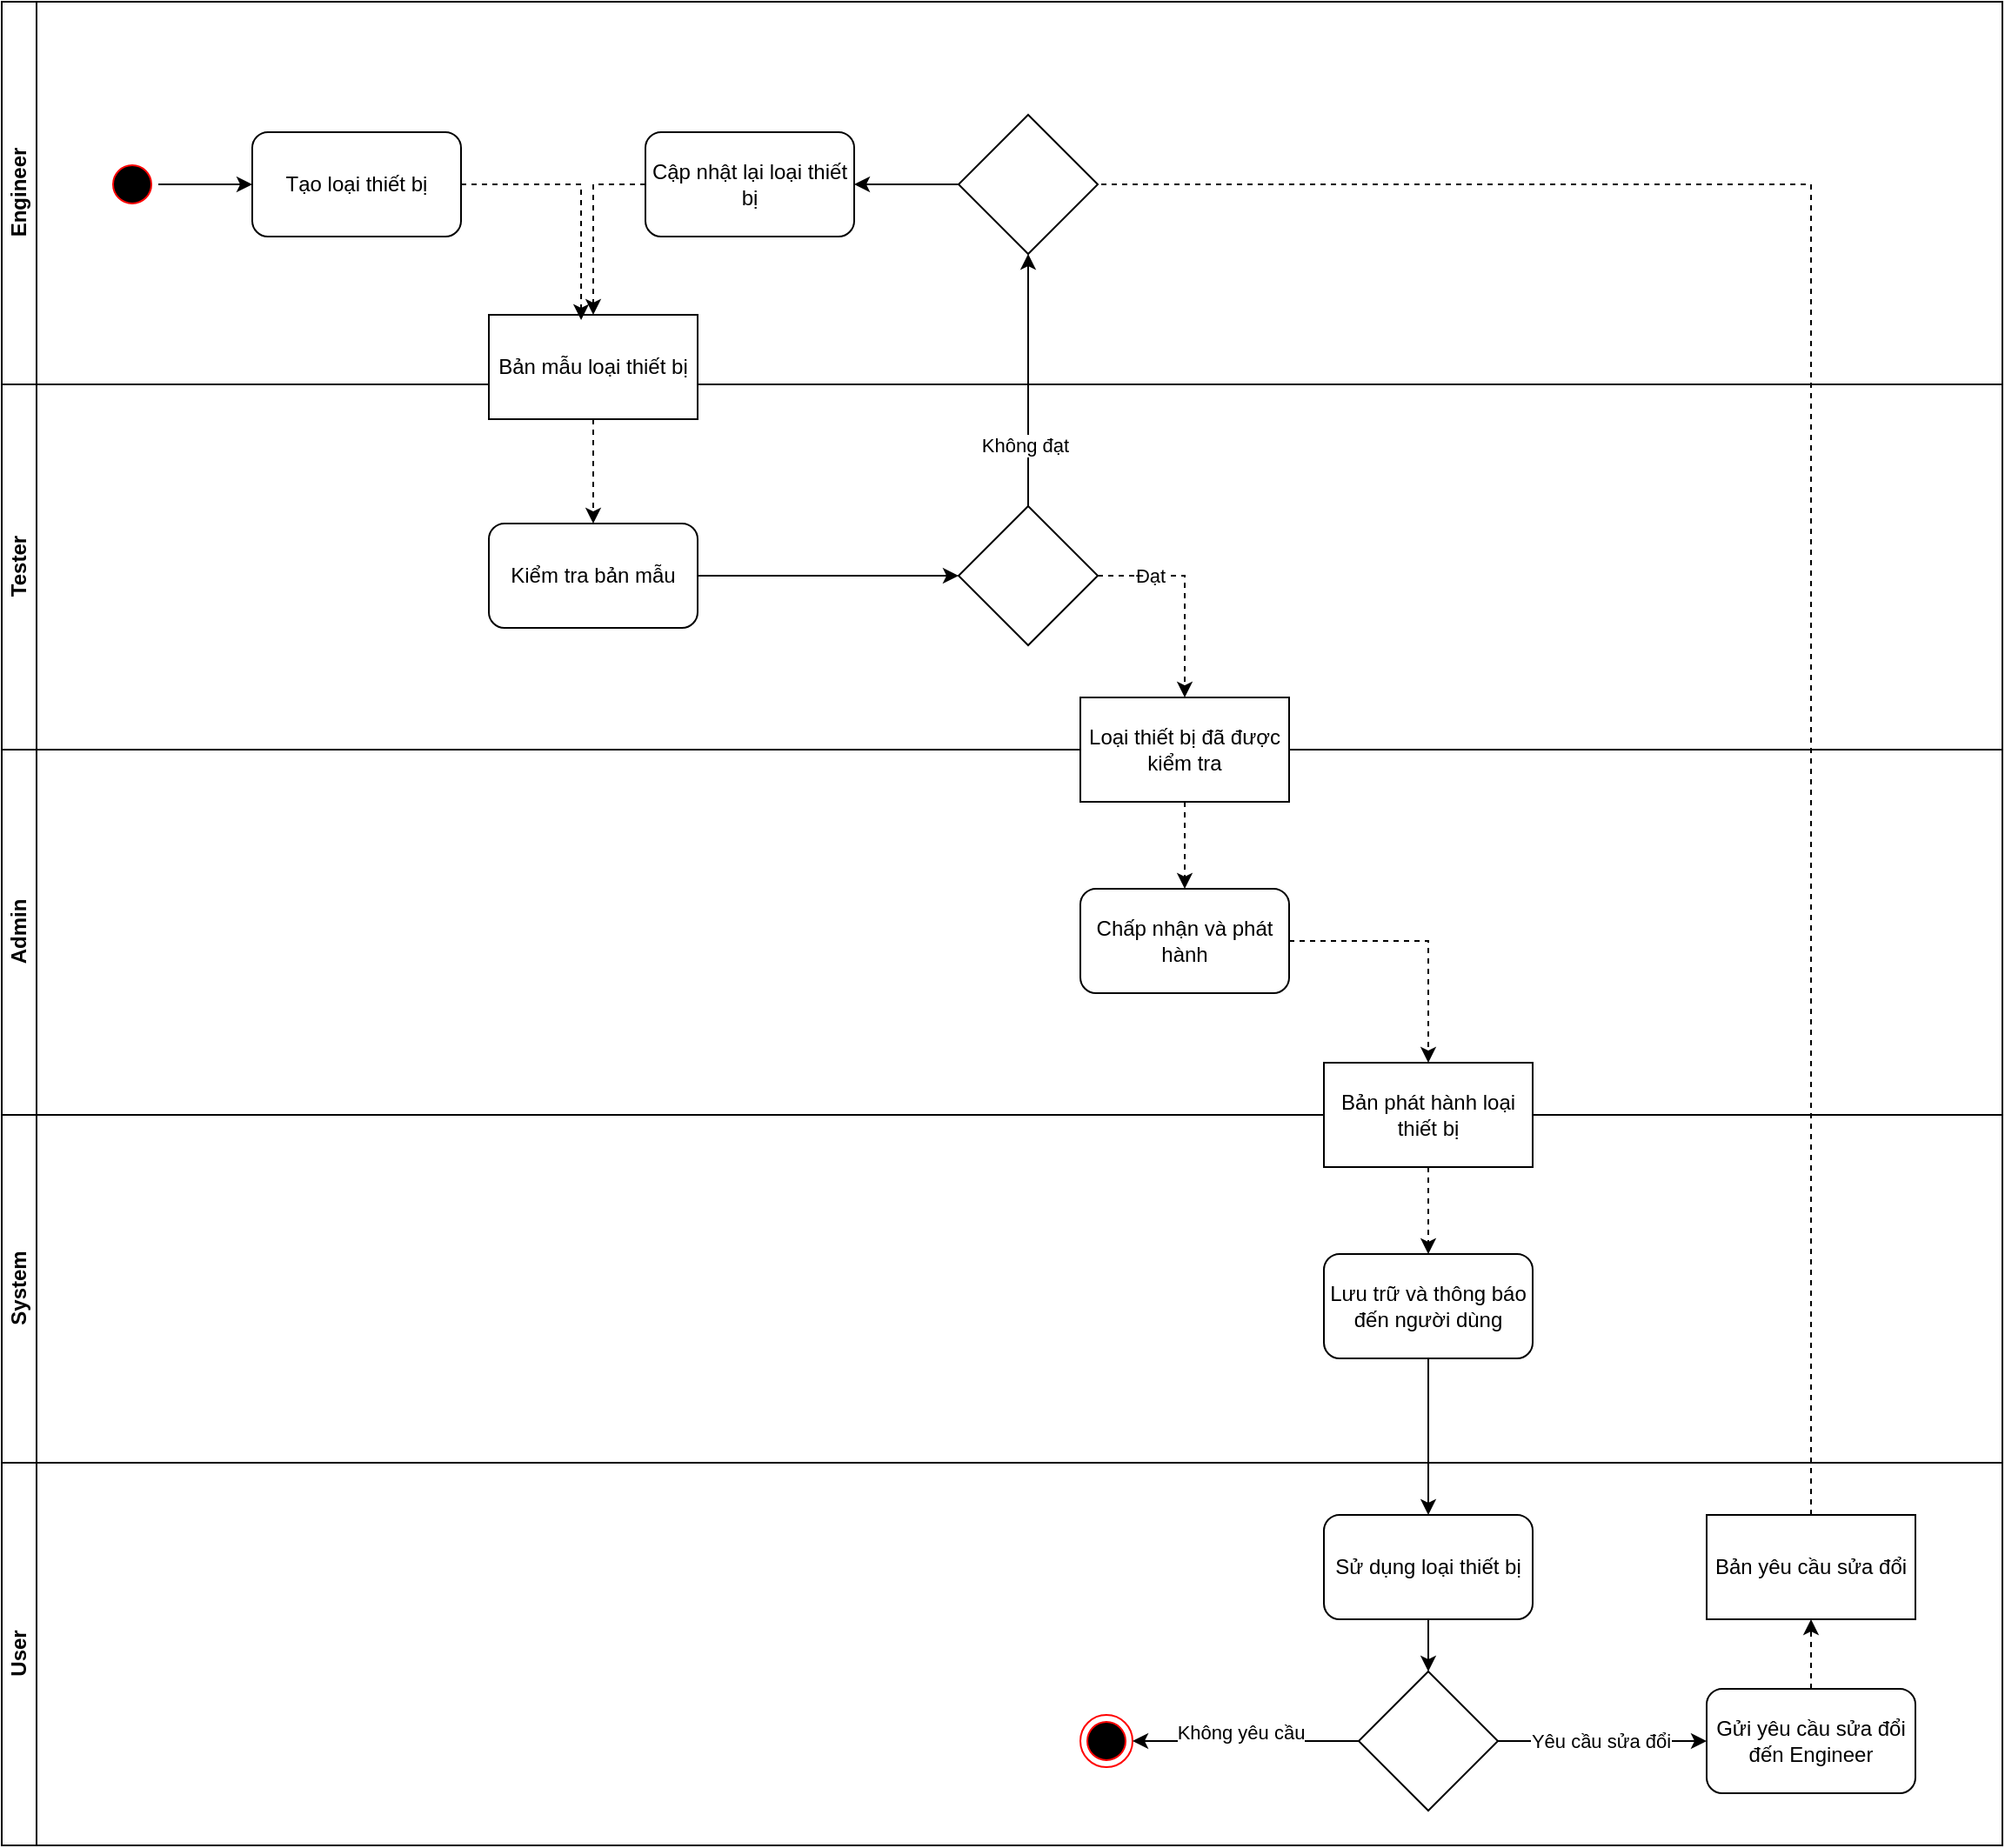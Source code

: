 <mxfile version="26.2.9">
  <diagram name="Trang-1" id="cAPY7_FqEvqEHVJu3NLp">
    <mxGraphModel dx="1428" dy="743" grid="1" gridSize="10" guides="1" tooltips="1" connect="1" arrows="1" fold="1" page="1" pageScale="1" pageWidth="827" pageHeight="1169" math="0" shadow="0">
      <root>
        <mxCell id="0" />
        <mxCell id="1" parent="0" />
        <mxCell id="9YFT2caaU3ACKe9DV1gc-1" value="Tester" style="swimlane;html=1;startSize=20;horizontal=0;" vertex="1" parent="1">
          <mxGeometry x="160" y="410" width="1150" height="210" as="geometry" />
        </mxCell>
        <mxCell id="9YFT2caaU3ACKe9DV1gc-2" style="edgeStyle=orthogonalEdgeStyle;rounded=0;orthogonalLoop=1;jettySize=auto;html=1;entryX=0;entryY=0.5;entryDx=0;entryDy=0;" edge="1" parent="9YFT2caaU3ACKe9DV1gc-1" source="9YFT2caaU3ACKe9DV1gc-3" target="9YFT2caaU3ACKe9DV1gc-4">
          <mxGeometry relative="1" as="geometry" />
        </mxCell>
        <mxCell id="9YFT2caaU3ACKe9DV1gc-3" value="Kiểm tra bản mẫu" style="rounded=1;whiteSpace=wrap;html=1;" vertex="1" parent="9YFT2caaU3ACKe9DV1gc-1">
          <mxGeometry x="280" y="80" width="120" height="60" as="geometry" />
        </mxCell>
        <mxCell id="9YFT2caaU3ACKe9DV1gc-4" value="" style="rhombus;whiteSpace=wrap;html=1;" vertex="1" parent="9YFT2caaU3ACKe9DV1gc-1">
          <mxGeometry x="550" y="70" width="80" height="80" as="geometry" />
        </mxCell>
        <mxCell id="9YFT2caaU3ACKe9DV1gc-5" value="Engineer" style="swimlane;html=1;startSize=20;horizontal=0;fillColor=none;" vertex="1" parent="1">
          <mxGeometry x="160" y="190" width="1150" height="220" as="geometry" />
        </mxCell>
        <mxCell id="9YFT2caaU3ACKe9DV1gc-6" style="edgeStyle=orthogonalEdgeStyle;rounded=0;orthogonalLoop=1;jettySize=auto;html=1;entryX=0;entryY=0.5;entryDx=0;entryDy=0;" edge="1" parent="9YFT2caaU3ACKe9DV1gc-5" source="9YFT2caaU3ACKe9DV1gc-7" target="9YFT2caaU3ACKe9DV1gc-8">
          <mxGeometry relative="1" as="geometry" />
        </mxCell>
        <mxCell id="9YFT2caaU3ACKe9DV1gc-7" value="" style="ellipse;shape=startState;fillColor=#000000;strokeColor=#ff0000;" vertex="1" parent="9YFT2caaU3ACKe9DV1gc-5">
          <mxGeometry x="60" y="90" width="30" height="30" as="geometry" />
        </mxCell>
        <mxCell id="9YFT2caaU3ACKe9DV1gc-8" value="Tạo loại thiết bị" style="rounded=1;whiteSpace=wrap;html=1;" vertex="1" parent="9YFT2caaU3ACKe9DV1gc-5">
          <mxGeometry x="144" y="75" width="120" height="60" as="geometry" />
        </mxCell>
        <mxCell id="9YFT2caaU3ACKe9DV1gc-9" value="Bản mẫu loại thiết bị" style="rounded=0;whiteSpace=wrap;html=1;" vertex="1" parent="9YFT2caaU3ACKe9DV1gc-5">
          <mxGeometry x="280" y="180" width="120" height="60" as="geometry" />
        </mxCell>
        <mxCell id="9YFT2caaU3ACKe9DV1gc-10" style="edgeStyle=orthogonalEdgeStyle;rounded=0;orthogonalLoop=1;jettySize=auto;html=1;entryX=0.5;entryY=0;entryDx=0;entryDy=0;dashed=1;" edge="1" parent="9YFT2caaU3ACKe9DV1gc-5" source="9YFT2caaU3ACKe9DV1gc-11" target="9YFT2caaU3ACKe9DV1gc-9">
          <mxGeometry relative="1" as="geometry">
            <Array as="points">
              <mxPoint x="340" y="105" />
            </Array>
          </mxGeometry>
        </mxCell>
        <mxCell id="9YFT2caaU3ACKe9DV1gc-11" value="Cập nhật lại loại thiết bị" style="rounded=1;whiteSpace=wrap;html=1;" vertex="1" parent="9YFT2caaU3ACKe9DV1gc-5">
          <mxGeometry x="370" y="75" width="120" height="60" as="geometry" />
        </mxCell>
        <mxCell id="9YFT2caaU3ACKe9DV1gc-12" style="edgeStyle=orthogonalEdgeStyle;rounded=0;orthogonalLoop=1;jettySize=auto;html=1;entryX=0.442;entryY=0.05;entryDx=0;entryDy=0;entryPerimeter=0;dashed=1;" edge="1" parent="9YFT2caaU3ACKe9DV1gc-5" source="9YFT2caaU3ACKe9DV1gc-8" target="9YFT2caaU3ACKe9DV1gc-9">
          <mxGeometry relative="1" as="geometry" />
        </mxCell>
        <mxCell id="9YFT2caaU3ACKe9DV1gc-13" style="edgeStyle=orthogonalEdgeStyle;rounded=0;orthogonalLoop=1;jettySize=auto;html=1;entryX=1;entryY=0.5;entryDx=0;entryDy=0;" edge="1" parent="9YFT2caaU3ACKe9DV1gc-5" source="9YFT2caaU3ACKe9DV1gc-14" target="9YFT2caaU3ACKe9DV1gc-11">
          <mxGeometry relative="1" as="geometry" />
        </mxCell>
        <mxCell id="9YFT2caaU3ACKe9DV1gc-14" value="" style="rhombus;whiteSpace=wrap;html=1;" vertex="1" parent="9YFT2caaU3ACKe9DV1gc-5">
          <mxGeometry x="550" y="65" width="80" height="80" as="geometry" />
        </mxCell>
        <mxCell id="9YFT2caaU3ACKe9DV1gc-15" value="System" style="swimlane;html=1;startSize=20;horizontal=0;" vertex="1" parent="1">
          <mxGeometry x="160" y="830" width="1150" height="200" as="geometry" />
        </mxCell>
        <mxCell id="9YFT2caaU3ACKe9DV1gc-16" value="Lưu trữ và thông báo đến người dùng" style="rounded=1;whiteSpace=wrap;html=1;" vertex="1" parent="9YFT2caaU3ACKe9DV1gc-15">
          <mxGeometry x="760" y="80" width="120" height="60" as="geometry" />
        </mxCell>
        <mxCell id="9YFT2caaU3ACKe9DV1gc-17" style="edgeStyle=orthogonalEdgeStyle;rounded=0;orthogonalLoop=1;jettySize=auto;html=1;entryX=0.5;entryY=0;entryDx=0;entryDy=0;dashed=1;" edge="1" parent="1" source="9YFT2caaU3ACKe9DV1gc-9" target="9YFT2caaU3ACKe9DV1gc-3">
          <mxGeometry relative="1" as="geometry" />
        </mxCell>
        <mxCell id="9YFT2caaU3ACKe9DV1gc-18" value="Admin" style="swimlane;html=1;startSize=20;horizontal=0;" vertex="1" parent="1">
          <mxGeometry x="160" y="620" width="1150" height="210" as="geometry" />
        </mxCell>
        <mxCell id="9YFT2caaU3ACKe9DV1gc-19" value="Chấp nhận và phát hành" style="rounded=1;whiteSpace=wrap;html=1;" vertex="1" parent="9YFT2caaU3ACKe9DV1gc-18">
          <mxGeometry x="620" y="80" width="120" height="60" as="geometry" />
        </mxCell>
        <mxCell id="9YFT2caaU3ACKe9DV1gc-20" style="edgeStyle=orthogonalEdgeStyle;rounded=0;orthogonalLoop=1;jettySize=auto;html=1;entryX=0.5;entryY=0;entryDx=0;entryDy=0;dashed=1;" edge="1" parent="9YFT2caaU3ACKe9DV1gc-18" source="9YFT2caaU3ACKe9DV1gc-21" target="9YFT2caaU3ACKe9DV1gc-19">
          <mxGeometry relative="1" as="geometry" />
        </mxCell>
        <mxCell id="9YFT2caaU3ACKe9DV1gc-21" value="Loại thiết bị đã được kiểm tra" style="rounded=0;whiteSpace=wrap;html=1;" vertex="1" parent="9YFT2caaU3ACKe9DV1gc-18">
          <mxGeometry x="620" y="-30" width="120" height="60" as="geometry" />
        </mxCell>
        <mxCell id="9YFT2caaU3ACKe9DV1gc-22" style="edgeStyle=orthogonalEdgeStyle;rounded=0;orthogonalLoop=1;jettySize=auto;html=1;entryX=0.5;entryY=0;entryDx=0;entryDy=0;dashed=1;" edge="1" parent="1" source="9YFT2caaU3ACKe9DV1gc-23" target="9YFT2caaU3ACKe9DV1gc-16">
          <mxGeometry relative="1" as="geometry" />
        </mxCell>
        <mxCell id="9YFT2caaU3ACKe9DV1gc-23" value="Bản phát hành loại thiết bị" style="rounded=0;whiteSpace=wrap;html=1;" vertex="1" parent="1">
          <mxGeometry x="920" y="800" width="120" height="60" as="geometry" />
        </mxCell>
        <mxCell id="9YFT2caaU3ACKe9DV1gc-24" style="edgeStyle=orthogonalEdgeStyle;rounded=0;orthogonalLoop=1;jettySize=auto;html=1;entryX=0.5;entryY=0;entryDx=0;entryDy=0;dashed=1;" edge="1" parent="1" source="9YFT2caaU3ACKe9DV1gc-4" target="9YFT2caaU3ACKe9DV1gc-21">
          <mxGeometry relative="1" as="geometry">
            <Array as="points">
              <mxPoint x="840" y="520" />
            </Array>
          </mxGeometry>
        </mxCell>
        <mxCell id="9YFT2caaU3ACKe9DV1gc-25" value="Đạt" style="edgeLabel;html=1;align=center;verticalAlign=middle;resizable=0;points=[];" connectable="0" vertex="1" parent="9YFT2caaU3ACKe9DV1gc-24">
          <mxGeometry x="-0.337" y="3" relative="1" as="geometry">
            <mxPoint x="-10" y="3" as="offset" />
          </mxGeometry>
        </mxCell>
        <mxCell id="9YFT2caaU3ACKe9DV1gc-26" style="edgeStyle=orthogonalEdgeStyle;rounded=0;orthogonalLoop=1;jettySize=auto;html=1;entryX=0.5;entryY=0;entryDx=0;entryDy=0;dashed=1;" edge="1" parent="1" source="9YFT2caaU3ACKe9DV1gc-19" target="9YFT2caaU3ACKe9DV1gc-23">
          <mxGeometry relative="1" as="geometry" />
        </mxCell>
        <mxCell id="9YFT2caaU3ACKe9DV1gc-27" style="edgeStyle=orthogonalEdgeStyle;rounded=0;orthogonalLoop=1;jettySize=auto;html=1;exitX=0.5;exitY=0;exitDx=0;exitDy=0;entryX=0.5;entryY=1;entryDx=0;entryDy=0;" edge="1" parent="1" source="9YFT2caaU3ACKe9DV1gc-4" target="9YFT2caaU3ACKe9DV1gc-14">
          <mxGeometry relative="1" as="geometry">
            <mxPoint x="950" y="477.5" as="sourcePoint" />
            <mxPoint x="750" y="290" as="targetPoint" />
            <Array as="points">
              <mxPoint x="750" y="360" />
              <mxPoint x="750" y="360" />
            </Array>
          </mxGeometry>
        </mxCell>
        <mxCell id="9YFT2caaU3ACKe9DV1gc-28" value="Không đạt" style="edgeLabel;html=1;align=center;verticalAlign=middle;resizable=0;points=[];" connectable="0" vertex="1" parent="9YFT2caaU3ACKe9DV1gc-27">
          <mxGeometry x="-0.51" y="2" relative="1" as="geometry">
            <mxPoint as="offset" />
          </mxGeometry>
        </mxCell>
        <mxCell id="9YFT2caaU3ACKe9DV1gc-29" style="edgeStyle=orthogonalEdgeStyle;rounded=0;orthogonalLoop=1;jettySize=auto;html=1;endArrow=none;startFill=0;entryX=1;entryY=0.5;entryDx=0;entryDy=0;dashed=1;" edge="1" parent="1" source="9YFT2caaU3ACKe9DV1gc-36" target="9YFT2caaU3ACKe9DV1gc-14">
          <mxGeometry relative="1" as="geometry">
            <mxPoint x="1200" y="289" as="targetPoint" />
            <Array as="points">
              <mxPoint x="1200" y="295" />
            </Array>
          </mxGeometry>
        </mxCell>
        <mxCell id="9YFT2caaU3ACKe9DV1gc-30" value="User" style="swimlane;html=1;startSize=20;horizontal=0;" vertex="1" parent="1">
          <mxGeometry x="160" y="1030" width="1150" height="220" as="geometry" />
        </mxCell>
        <mxCell id="9YFT2caaU3ACKe9DV1gc-31" value="Sử dụng loại thiết bị" style="rounded=1;whiteSpace=wrap;html=1;" vertex="1" parent="9YFT2caaU3ACKe9DV1gc-30">
          <mxGeometry x="760" y="30" width="120" height="60" as="geometry" />
        </mxCell>
        <mxCell id="9YFT2caaU3ACKe9DV1gc-32" style="edgeStyle=orthogonalEdgeStyle;rounded=0;orthogonalLoop=1;jettySize=auto;html=1;entryX=0;entryY=0.5;entryDx=0;entryDy=0;" edge="1" parent="9YFT2caaU3ACKe9DV1gc-30" source="9YFT2caaU3ACKe9DV1gc-34" target="9YFT2caaU3ACKe9DV1gc-41">
          <mxGeometry relative="1" as="geometry" />
        </mxCell>
        <mxCell id="9YFT2caaU3ACKe9DV1gc-33" value="Yêu cầu sửa đổi" style="edgeLabel;html=1;align=center;verticalAlign=middle;resizable=0;points=[];" connectable="0" vertex="1" parent="9YFT2caaU3ACKe9DV1gc-32">
          <mxGeometry x="-0.028" relative="1" as="geometry">
            <mxPoint as="offset" />
          </mxGeometry>
        </mxCell>
        <mxCell id="9YFT2caaU3ACKe9DV1gc-34" value="" style="rhombus;whiteSpace=wrap;html=1;" vertex="1" parent="9YFT2caaU3ACKe9DV1gc-30">
          <mxGeometry x="780" y="120" width="80" height="80" as="geometry" />
        </mxCell>
        <mxCell id="9YFT2caaU3ACKe9DV1gc-35" style="edgeStyle=orthogonalEdgeStyle;rounded=0;orthogonalLoop=1;jettySize=auto;html=1;entryX=0.5;entryY=0;entryDx=0;entryDy=0;" edge="1" parent="9YFT2caaU3ACKe9DV1gc-30" source="9YFT2caaU3ACKe9DV1gc-31" target="9YFT2caaU3ACKe9DV1gc-34">
          <mxGeometry relative="1" as="geometry" />
        </mxCell>
        <mxCell id="9YFT2caaU3ACKe9DV1gc-36" value="Bản yêu cầu sửa đổi" style="rounded=0;whiteSpace=wrap;html=1;" vertex="1" parent="9YFT2caaU3ACKe9DV1gc-30">
          <mxGeometry x="980" y="30" width="120" height="60" as="geometry" />
        </mxCell>
        <mxCell id="9YFT2caaU3ACKe9DV1gc-37" value="" style="ellipse;shape=endState;fillColor=#000000;strokeColor=#ff0000" vertex="1" parent="9YFT2caaU3ACKe9DV1gc-30">
          <mxGeometry x="620" y="145" width="30" height="30" as="geometry" />
        </mxCell>
        <mxCell id="9YFT2caaU3ACKe9DV1gc-38" style="edgeStyle=orthogonalEdgeStyle;rounded=0;orthogonalLoop=1;jettySize=auto;html=1;entryX=1;entryY=0.5;entryDx=0;entryDy=0;" edge="1" parent="9YFT2caaU3ACKe9DV1gc-30" source="9YFT2caaU3ACKe9DV1gc-34" target="9YFT2caaU3ACKe9DV1gc-37">
          <mxGeometry relative="1" as="geometry" />
        </mxCell>
        <mxCell id="9YFT2caaU3ACKe9DV1gc-39" value="Không yêu cầu" style="edgeLabel;html=1;align=center;verticalAlign=middle;resizable=0;points=[];" connectable="0" vertex="1" parent="9YFT2caaU3ACKe9DV1gc-38">
          <mxGeometry x="0.044" y="-5" relative="1" as="geometry">
            <mxPoint as="offset" />
          </mxGeometry>
        </mxCell>
        <mxCell id="9YFT2caaU3ACKe9DV1gc-40" style="edgeStyle=orthogonalEdgeStyle;rounded=0;orthogonalLoop=1;jettySize=auto;html=1;entryX=0.5;entryY=1;entryDx=0;entryDy=0;dashed=1;" edge="1" parent="9YFT2caaU3ACKe9DV1gc-30" source="9YFT2caaU3ACKe9DV1gc-41" target="9YFT2caaU3ACKe9DV1gc-36">
          <mxGeometry relative="1" as="geometry" />
        </mxCell>
        <mxCell id="9YFT2caaU3ACKe9DV1gc-41" value="Gửi yêu cầu sửa đổi đến Engineer" style="rounded=1;whiteSpace=wrap;html=1;" vertex="1" parent="9YFT2caaU3ACKe9DV1gc-30">
          <mxGeometry x="980" y="130" width="120" height="60" as="geometry" />
        </mxCell>
        <mxCell id="9YFT2caaU3ACKe9DV1gc-42" style="edgeStyle=orthogonalEdgeStyle;rounded=0;orthogonalLoop=1;jettySize=auto;html=1;" edge="1" parent="1" source="9YFT2caaU3ACKe9DV1gc-16" target="9YFT2caaU3ACKe9DV1gc-31">
          <mxGeometry relative="1" as="geometry" />
        </mxCell>
      </root>
    </mxGraphModel>
  </diagram>
</mxfile>
